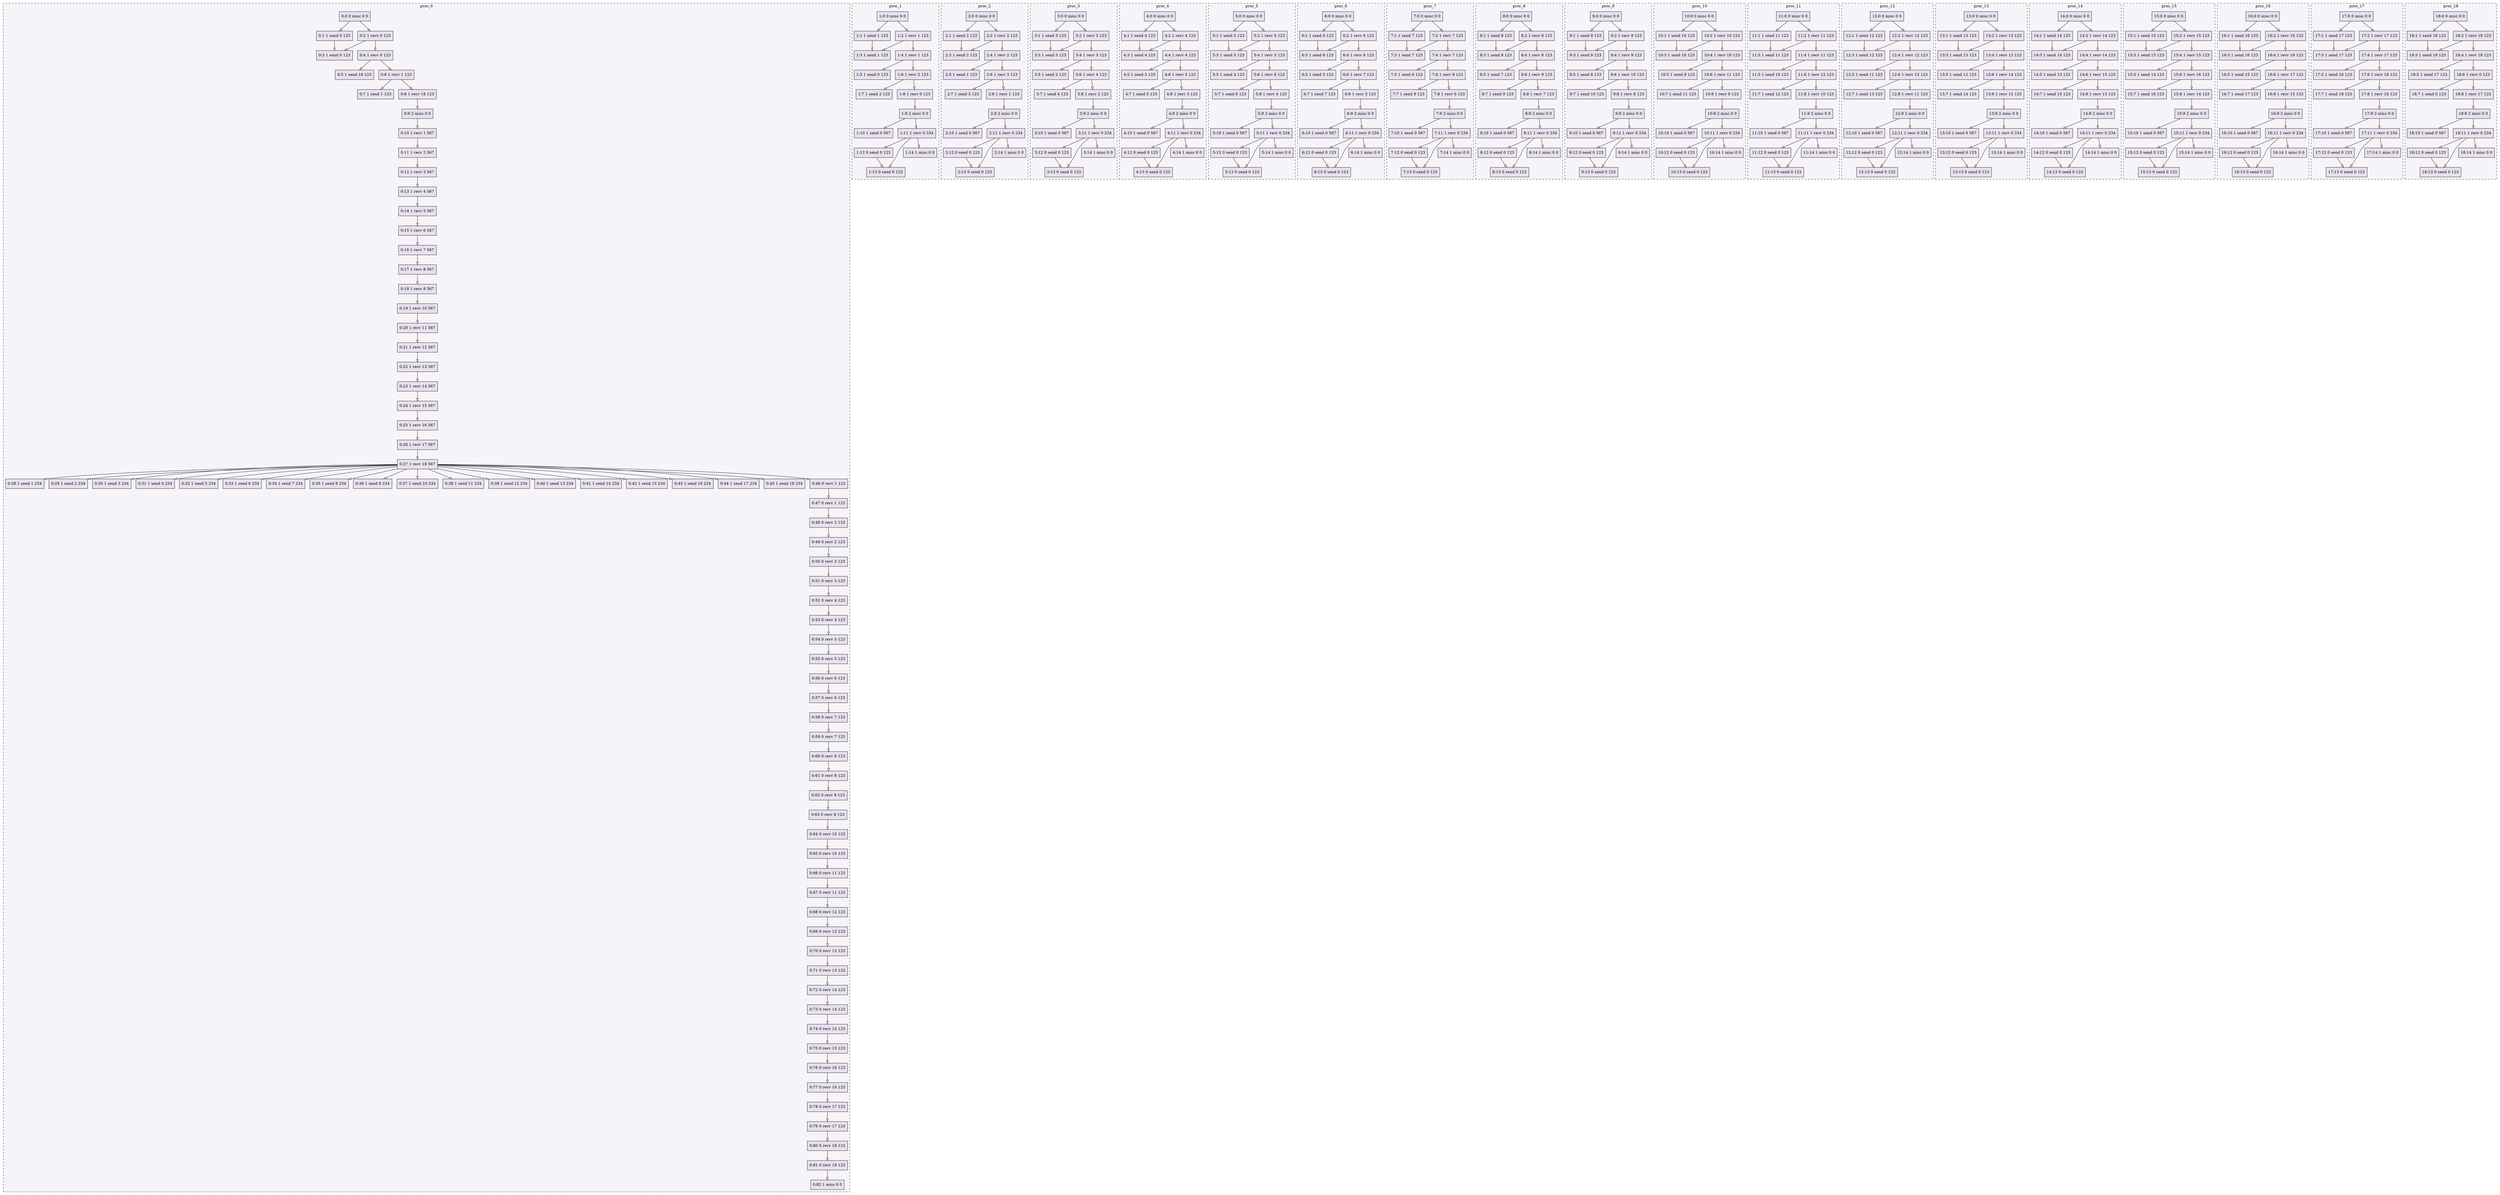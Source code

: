 digraph{node[shape=record style=filled colorscheme=purd9 fillcolor=2];subgraph cluster0{style=dashed;colorscheme=purd9;bgcolor=1;edge[arrowhead=empty];label=proc_0;0[label="0:0 0 misc 0 0"];1[label="0:1 1 send 0 123"];2[label="0:2 1 recv 0 123"];3[label="0:3 1 send 0 123"];4[label="0:4 1 recv 0 123"];5[label="0:5 1 send 18 123"];6[label="0:6 1 recv 1 123"];7[label="0:7 1 send 1 123"];8[label="0:8 1 recv 18 123"];9[label="0:9 2 misc 0 0"];10[label="0:10 1 recv 1 567"];11[label="0:11 1 recv 2 567"];12[label="0:12 1 recv 3 567"];13[label="0:13 1 recv 4 567"];14[label="0:14 1 recv 5 567"];15[label="0:15 1 recv 6 567"];16[label="0:16 1 recv 7 567"];17[label="0:17 1 recv 8 567"];18[label="0:18 1 recv 9 567"];19[label="0:19 1 recv 10 567"];20[label="0:20 1 recv 11 567"];21[label="0:21 1 recv 12 567"];22[label="0:22 1 recv 13 567"];23[label="0:23 1 recv 14 567"];24[label="0:24 1 recv 15 567"];25[label="0:25 1 recv 16 567"];26[label="0:26 1 recv 17 567"];27[label="0:27 1 recv 18 567"];28[label="0:28 1 send 1 234"];29[label="0:29 1 send 2 234"];30[label="0:30 1 send 3 234"];31[label="0:31 1 send 4 234"];32[label="0:32 1 send 5 234"];33[label="0:33 1 send 6 234"];34[label="0:34 1 send 7 234"];35[label="0:35 1 send 8 234"];36[label="0:36 1 send 9 234"];37[label="0:37 1 send 10 234"];38[label="0:38 1 send 11 234"];39[label="0:39 1 send 12 234"];40[label="0:40 1 send 13 234"];41[label="0:41 1 send 14 234"];42[label="0:42 1 send 15 234"];43[label="0:43 1 send 16 234"];44[label="0:44 1 send 17 234"];45[label="0:45 1 send 18 234"];46[label="0:46 0 recv 1 123"];47[label="0:47 0 recv 1 123"];48[label="0:48 0 recv 2 123"];49[label="0:49 0 recv 2 123"];50[label="0:50 0 recv 3 123"];51[label="0:51 0 recv 3 123"];52[label="0:52 0 recv 4 123"];53[label="0:53 0 recv 4 123"];54[label="0:54 0 recv 5 123"];55[label="0:55 0 recv 5 123"];56[label="0:56 0 recv 6 123"];57[label="0:57 0 recv 6 123"];58[label="0:58 0 recv 7 123"];59[label="0:59 0 recv 7 123"];60[label="0:60 0 recv 8 123"];61[label="0:61 0 recv 8 123"];62[label="0:62 0 recv 9 123"];63[label="0:63 0 recv 9 123"];64[label="0:64 0 recv 10 123"];65[label="0:65 0 recv 10 123"];66[label="0:66 0 recv 11 123"];67[label="0:67 0 recv 11 123"];68[label="0:68 0 recv 12 123"];69[label="0:69 0 recv 12 123"];70[label="0:70 0 recv 13 123"];71[label="0:71 0 recv 13 123"];72[label="0:72 0 recv 14 123"];73[label="0:73 0 recv 14 123"];74[label="0:74 0 recv 15 123"];75[label="0:75 0 recv 15 123"];76[label="0:76 0 recv 16 123"];77[label="0:77 0 recv 16 123"];78[label="0:78 0 recv 17 123"];79[label="0:79 0 recv 17 123"];80[label="0:80 0 recv 18 123"];81[label="0:81 0 recv 18 123"];82[label="0:82 1 misc 0 0"];0->1;0->2;2->3;1->3;2->4;4->5;4->6;6->7;6->8;8->9;9->10;10->11;11->12;12->13;13->14;14->15;15->16;16->17;17->18;18->19;19->20;20->21;21->22;22->23;23->24;24->25;25->26;26->27;27->28;27->29;27->30;27->31;27->32;27->33;27->34;27->35;27->36;27->37;27->38;27->39;27->40;27->41;27->42;27->43;27->44;27->45;27->46;46->47;47->48;48->49;49->50;50->51;51->52;52->53;53->54;54->55;55->56;56->57;57->58;58->59;59->60;60->61;61->62;62->63;63->64;64->65;65->66;66->67;67->68;68->69;69->70;70->71;71->72;72->73;73->74;74->75;75->76;76->77;77->78;78->79;79->80;80->81;81->82;}subgraph cluster1{style=dashed;colorscheme=purd9;bgcolor=1;edge[arrowhead=empty];label=proc_1;83[label="1:0 0 misc 0 0"];84[label="1:1 1 send 1 123"];85[label="1:2 1 recv 1 123"];86[label="1:3 1 send 1 123"];87[label="1:4 1 recv 1 123"];88[label="1:5 1 send 0 123"];89[label="1:6 1 recv 2 123"];90[label="1:7 1 send 2 123"];91[label="1:8 1 recv 0 123"];92[label="1:9 2 misc 0 0"];93[label="1:10 1 send 0 567"];94[label="1:11 1 recv 0 234"];95[label="1:12 0 send 0 123"];96[label="1:13 0 send 0 123"];97[label="1:14 1 misc 0 0"];83->84;83->85;85->86;84->86;85->87;87->88;87->89;89->90;89->91;91->92;92->93;92->94;94->95;95->96;94->96;94->97;}subgraph cluster2{style=dashed;colorscheme=purd9;bgcolor=1;edge[arrowhead=empty];label=proc_2;98[label="2:0 0 misc 0 0"];99[label="2:1 1 send 2 123"];100[label="2:2 1 recv 2 123"];101[label="2:3 1 send 2 123"];102[label="2:4 1 recv 2 123"];103[label="2:5 1 send 1 123"];104[label="2:6 1 recv 3 123"];105[label="2:7 1 send 3 123"];106[label="2:8 1 recv 1 123"];107[label="2:9 2 misc 0 0"];108[label="2:10 1 send 0 567"];109[label="2:11 1 recv 0 234"];110[label="2:12 0 send 0 123"];111[label="2:13 0 send 0 123"];112[label="2:14 1 misc 0 0"];98->99;98->100;100->101;99->101;100->102;102->103;102->104;104->105;104->106;106->107;107->108;107->109;109->110;110->111;109->111;109->112;}subgraph cluster3{style=dashed;colorscheme=purd9;bgcolor=1;edge[arrowhead=empty];label=proc_3;113[label="3:0 0 misc 0 0"];114[label="3:1 1 send 3 123"];115[label="3:2 1 recv 3 123"];116[label="3:3 1 send 3 123"];117[label="3:4 1 recv 3 123"];118[label="3:5 1 send 2 123"];119[label="3:6 1 recv 4 123"];120[label="3:7 1 send 4 123"];121[label="3:8 1 recv 2 123"];122[label="3:9 2 misc 0 0"];123[label="3:10 1 send 0 567"];124[label="3:11 1 recv 0 234"];125[label="3:12 0 send 0 123"];126[label="3:13 0 send 0 123"];127[label="3:14 1 misc 0 0"];113->114;113->115;115->116;114->116;115->117;117->118;117->119;119->120;119->121;121->122;122->123;122->124;124->125;125->126;124->126;124->127;}subgraph cluster4{style=dashed;colorscheme=purd9;bgcolor=1;edge[arrowhead=empty];label=proc_4;128[label="4:0 0 misc 0 0"];129[label="4:1 1 send 4 123"];130[label="4:2 1 recv 4 123"];131[label="4:3 1 send 4 123"];132[label="4:4 1 recv 4 123"];133[label="4:5 1 send 3 123"];134[label="4:6 1 recv 5 123"];135[label="4:7 1 send 5 123"];136[label="4:8 1 recv 3 123"];137[label="4:9 2 misc 0 0"];138[label="4:10 1 send 0 567"];139[label="4:11 1 recv 0 234"];140[label="4:12 0 send 0 123"];141[label="4:13 0 send 0 123"];142[label="4:14 1 misc 0 0"];128->129;128->130;130->131;129->131;130->132;132->133;132->134;134->135;134->136;136->137;137->138;137->139;139->140;140->141;139->141;139->142;}subgraph cluster5{style=dashed;colorscheme=purd9;bgcolor=1;edge[arrowhead=empty];label=proc_5;143[label="5:0 0 misc 0 0"];144[label="5:1 1 send 5 123"];145[label="5:2 1 recv 5 123"];146[label="5:3 1 send 5 123"];147[label="5:4 1 recv 5 123"];148[label="5:5 1 send 4 123"];149[label="5:6 1 recv 6 123"];150[label="5:7 1 send 6 123"];151[label="5:8 1 recv 4 123"];152[label="5:9 2 misc 0 0"];153[label="5:10 1 send 0 567"];154[label="5:11 1 recv 0 234"];155[label="5:12 0 send 0 123"];156[label="5:13 0 send 0 123"];157[label="5:14 1 misc 0 0"];143->144;143->145;145->146;144->146;145->147;147->148;147->149;149->150;149->151;151->152;152->153;152->154;154->155;155->156;154->156;154->157;}subgraph cluster6{style=dashed;colorscheme=purd9;bgcolor=1;edge[arrowhead=empty];label=proc_6;158[label="6:0 0 misc 0 0"];159[label="6:1 1 send 6 123"];160[label="6:2 1 recv 6 123"];161[label="6:3 1 send 6 123"];162[label="6:4 1 recv 6 123"];163[label="6:5 1 send 5 123"];164[label="6:6 1 recv 7 123"];165[label="6:7 1 send 7 123"];166[label="6:8 1 recv 5 123"];167[label="6:9 2 misc 0 0"];168[label="6:10 1 send 0 567"];169[label="6:11 1 recv 0 234"];170[label="6:12 0 send 0 123"];171[label="6:13 0 send 0 123"];172[label="6:14 1 misc 0 0"];158->159;158->160;160->161;159->161;160->162;162->163;162->164;164->165;164->166;166->167;167->168;167->169;169->170;170->171;169->171;169->172;}subgraph cluster7{style=dashed;colorscheme=purd9;bgcolor=1;edge[arrowhead=empty];label=proc_7;173[label="7:0 0 misc 0 0"];174[label="7:1 1 send 7 123"];175[label="7:2 1 recv 7 123"];176[label="7:3 1 send 7 123"];177[label="7:4 1 recv 7 123"];178[label="7:5 1 send 6 123"];179[label="7:6 1 recv 8 123"];180[label="7:7 1 send 8 123"];181[label="7:8 1 recv 6 123"];182[label="7:9 2 misc 0 0"];183[label="7:10 1 send 0 567"];184[label="7:11 1 recv 0 234"];185[label="7:12 0 send 0 123"];186[label="7:13 0 send 0 123"];187[label="7:14 1 misc 0 0"];173->174;173->175;175->176;174->176;175->177;177->178;177->179;179->180;179->181;181->182;182->183;182->184;184->185;185->186;184->186;184->187;}subgraph cluster8{style=dashed;colorscheme=purd9;bgcolor=1;edge[arrowhead=empty];label=proc_8;188[label="8:0 0 misc 0 0"];189[label="8:1 1 send 8 123"];190[label="8:2 1 recv 8 123"];191[label="8:3 1 send 8 123"];192[label="8:4 1 recv 8 123"];193[label="8:5 1 send 7 123"];194[label="8:6 1 recv 9 123"];195[label="8:7 1 send 9 123"];196[label="8:8 1 recv 7 123"];197[label="8:9 2 misc 0 0"];198[label="8:10 1 send 0 567"];199[label="8:11 1 recv 0 234"];200[label="8:12 0 send 0 123"];201[label="8:13 0 send 0 123"];202[label="8:14 1 misc 0 0"];188->189;188->190;190->191;189->191;190->192;192->193;192->194;194->195;194->196;196->197;197->198;197->199;199->200;200->201;199->201;199->202;}subgraph cluster9{style=dashed;colorscheme=purd9;bgcolor=1;edge[arrowhead=empty];label=proc_9;203[label="9:0 0 misc 0 0"];204[label="9:1 1 send 9 123"];205[label="9:2 1 recv 9 123"];206[label="9:3 1 send 9 123"];207[label="9:4 1 recv 9 123"];208[label="9:5 1 send 8 123"];209[label="9:6 1 recv 10 123"];210[label="9:7 1 send 10 123"];211[label="9:8 1 recv 8 123"];212[label="9:9 2 misc 0 0"];213[label="9:10 1 send 0 567"];214[label="9:11 1 recv 0 234"];215[label="9:12 0 send 0 123"];216[label="9:13 0 send 0 123"];217[label="9:14 1 misc 0 0"];203->204;203->205;205->206;204->206;205->207;207->208;207->209;209->210;209->211;211->212;212->213;212->214;214->215;215->216;214->216;214->217;}subgraph cluster10{style=dashed;colorscheme=purd9;bgcolor=1;edge[arrowhead=empty];label=proc_10;218[label="10:0 0 misc 0 0"];219[label="10:1 1 send 10 123"];220[label="10:2 1 recv 10 123"];221[label="10:3 1 send 10 123"];222[label="10:4 1 recv 10 123"];223[label="10:5 1 send 9 123"];224[label="10:6 1 recv 11 123"];225[label="10:7 1 send 11 123"];226[label="10:8 1 recv 9 123"];227[label="10:9 2 misc 0 0"];228[label="10:10 1 send 0 567"];229[label="10:11 1 recv 0 234"];230[label="10:12 0 send 0 123"];231[label="10:13 0 send 0 123"];232[label="10:14 1 misc 0 0"];218->219;218->220;220->221;219->221;220->222;222->223;222->224;224->225;224->226;226->227;227->228;227->229;229->230;230->231;229->231;229->232;}subgraph cluster11{style=dashed;colorscheme=purd9;bgcolor=1;edge[arrowhead=empty];label=proc_11;233[label="11:0 0 misc 0 0"];234[label="11:1 1 send 11 123"];235[label="11:2 1 recv 11 123"];236[label="11:3 1 send 11 123"];237[label="11:4 1 recv 11 123"];238[label="11:5 1 send 10 123"];239[label="11:6 1 recv 12 123"];240[label="11:7 1 send 12 123"];241[label="11:8 1 recv 10 123"];242[label="11:9 2 misc 0 0"];243[label="11:10 1 send 0 567"];244[label="11:11 1 recv 0 234"];245[label="11:12 0 send 0 123"];246[label="11:13 0 send 0 123"];247[label="11:14 1 misc 0 0"];233->234;233->235;235->236;234->236;235->237;237->238;237->239;239->240;239->241;241->242;242->243;242->244;244->245;245->246;244->246;244->247;}subgraph cluster12{style=dashed;colorscheme=purd9;bgcolor=1;edge[arrowhead=empty];label=proc_12;248[label="12:0 0 misc 0 0"];249[label="12:1 1 send 12 123"];250[label="12:2 1 recv 12 123"];251[label="12:3 1 send 12 123"];252[label="12:4 1 recv 12 123"];253[label="12:5 1 send 11 123"];254[label="12:6 1 recv 13 123"];255[label="12:7 1 send 13 123"];256[label="12:8 1 recv 11 123"];257[label="12:9 2 misc 0 0"];258[label="12:10 1 send 0 567"];259[label="12:11 1 recv 0 234"];260[label="12:12 0 send 0 123"];261[label="12:13 0 send 0 123"];262[label="12:14 1 misc 0 0"];248->249;248->250;250->251;249->251;250->252;252->253;252->254;254->255;254->256;256->257;257->258;257->259;259->260;260->261;259->261;259->262;}subgraph cluster13{style=dashed;colorscheme=purd9;bgcolor=1;edge[arrowhead=empty];label=proc_13;263[label="13:0 0 misc 0 0"];264[label="13:1 1 send 13 123"];265[label="13:2 1 recv 13 123"];266[label="13:3 1 send 13 123"];267[label="13:4 1 recv 13 123"];268[label="13:5 1 send 12 123"];269[label="13:6 1 recv 14 123"];270[label="13:7 1 send 14 123"];271[label="13:8 1 recv 12 123"];272[label="13:9 2 misc 0 0"];273[label="13:10 1 send 0 567"];274[label="13:11 1 recv 0 234"];275[label="13:12 0 send 0 123"];276[label="13:13 0 send 0 123"];277[label="13:14 1 misc 0 0"];263->264;263->265;265->266;264->266;265->267;267->268;267->269;269->270;269->271;271->272;272->273;272->274;274->275;275->276;274->276;274->277;}subgraph cluster14{style=dashed;colorscheme=purd9;bgcolor=1;edge[arrowhead=empty];label=proc_14;278[label="14:0 0 misc 0 0"];279[label="14:1 1 send 14 123"];280[label="14:2 1 recv 14 123"];281[label="14:3 1 send 14 123"];282[label="14:4 1 recv 14 123"];283[label="14:5 1 send 13 123"];284[label="14:6 1 recv 15 123"];285[label="14:7 1 send 15 123"];286[label="14:8 1 recv 13 123"];287[label="14:9 2 misc 0 0"];288[label="14:10 1 send 0 567"];289[label="14:11 1 recv 0 234"];290[label="14:12 0 send 0 123"];291[label="14:13 0 send 0 123"];292[label="14:14 1 misc 0 0"];278->279;278->280;280->281;279->281;280->282;282->283;282->284;284->285;284->286;286->287;287->288;287->289;289->290;290->291;289->291;289->292;}subgraph cluster15{style=dashed;colorscheme=purd9;bgcolor=1;edge[arrowhead=empty];label=proc_15;293[label="15:0 0 misc 0 0"];294[label="15:1 1 send 15 123"];295[label="15:2 1 recv 15 123"];296[label="15:3 1 send 15 123"];297[label="15:4 1 recv 15 123"];298[label="15:5 1 send 14 123"];299[label="15:6 1 recv 16 123"];300[label="15:7 1 send 16 123"];301[label="15:8 1 recv 14 123"];302[label="15:9 2 misc 0 0"];303[label="15:10 1 send 0 567"];304[label="15:11 1 recv 0 234"];305[label="15:12 0 send 0 123"];306[label="15:13 0 send 0 123"];307[label="15:14 1 misc 0 0"];293->294;293->295;295->296;294->296;295->297;297->298;297->299;299->300;299->301;301->302;302->303;302->304;304->305;305->306;304->306;304->307;}subgraph cluster16{style=dashed;colorscheme=purd9;bgcolor=1;edge[arrowhead=empty];label=proc_16;308[label="16:0 0 misc 0 0"];309[label="16:1 1 send 16 123"];310[label="16:2 1 recv 16 123"];311[label="16:3 1 send 16 123"];312[label="16:4 1 recv 16 123"];313[label="16:5 1 send 15 123"];314[label="16:6 1 recv 17 123"];315[label="16:7 1 send 17 123"];316[label="16:8 1 recv 15 123"];317[label="16:9 2 misc 0 0"];318[label="16:10 1 send 0 567"];319[label="16:11 1 recv 0 234"];320[label="16:12 0 send 0 123"];321[label="16:13 0 send 0 123"];322[label="16:14 1 misc 0 0"];308->309;308->310;310->311;309->311;310->312;312->313;312->314;314->315;314->316;316->317;317->318;317->319;319->320;320->321;319->321;319->322;}subgraph cluster17{style=dashed;colorscheme=purd9;bgcolor=1;edge[arrowhead=empty];label=proc_17;323[label="17:0 0 misc 0 0"];324[label="17:1 1 send 17 123"];325[label="17:2 1 recv 17 123"];326[label="17:3 1 send 17 123"];327[label="17:4 1 recv 17 123"];328[label="17:5 1 send 16 123"];329[label="17:6 1 recv 18 123"];330[label="17:7 1 send 18 123"];331[label="17:8 1 recv 16 123"];332[label="17:9 2 misc 0 0"];333[label="17:10 1 send 0 567"];334[label="17:11 1 recv 0 234"];335[label="17:12 0 send 0 123"];336[label="17:13 0 send 0 123"];337[label="17:14 1 misc 0 0"];323->324;323->325;325->326;324->326;325->327;327->328;327->329;329->330;329->331;331->332;332->333;332->334;334->335;335->336;334->336;334->337;}subgraph cluster18{style=dashed;colorscheme=purd9;bgcolor=1;edge[arrowhead=empty];label=proc_18;338[label="18:0 0 misc 0 0"];339[label="18:1 1 send 18 123"];340[label="18:2 1 recv 18 123"];341[label="18:3 1 send 18 123"];342[label="18:4 1 recv 18 123"];343[label="18:5 1 send 17 123"];344[label="18:6 1 recv 0 123"];345[label="18:7 1 send 0 123"];346[label="18:8 1 recv 17 123"];347[label="18:9 2 misc 0 0"];348[label="18:10 1 send 0 567"];349[label="18:11 1 recv 0 234"];350[label="18:12 0 send 0 123"];351[label="18:13 0 send 0 123"];352[label="18:14 1 misc 0 0"];338->339;338->340;340->341;339->341;340->342;342->343;342->344;344->345;344->346;346->347;347->348;347->349;349->350;350->351;349->351;349->352;}}